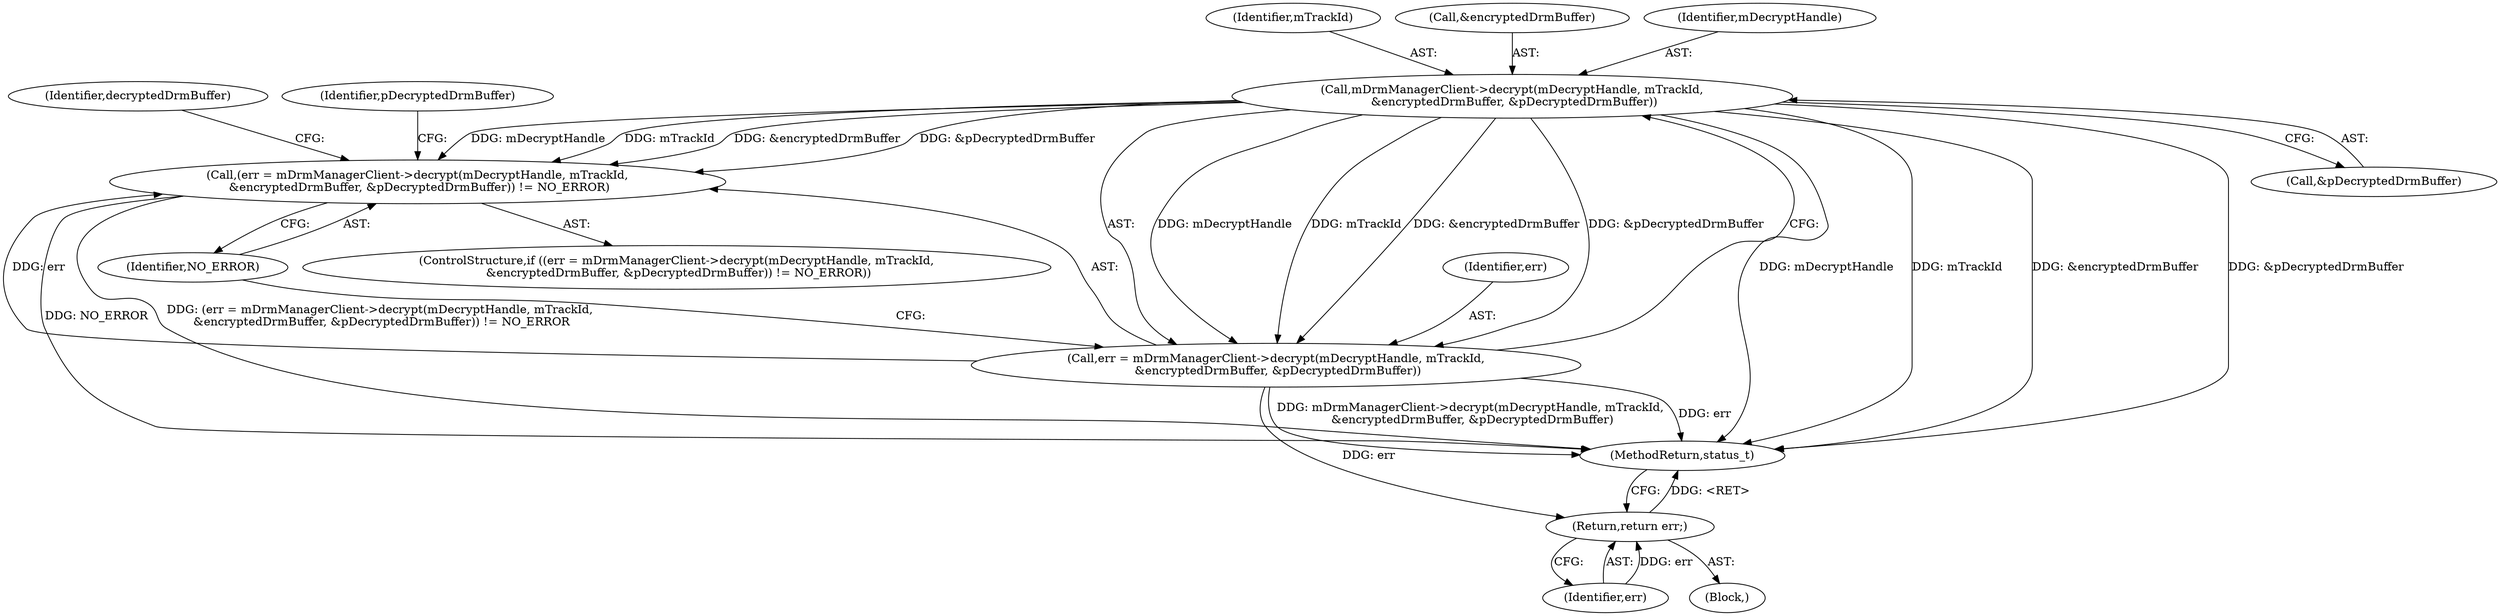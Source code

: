 digraph "0_Android_e248db02fbab2ee9162940bc19f087fd7d96cb9d@API" {
"1000151" [label="(Call,mDrmManagerClient->decrypt(mDecryptHandle, mTrackId,\n &encryptedDrmBuffer, &pDecryptedDrmBuffer))"];
"1000148" [label="(Call,(err = mDrmManagerClient->decrypt(mDecryptHandle, mTrackId,\n &encryptedDrmBuffer, &pDecryptedDrmBuffer)) != NO_ERROR)"];
"1000149" [label="(Call,err = mDrmManagerClient->decrypt(mDecryptHandle, mTrackId,\n &encryptedDrmBuffer, &pDecryptedDrmBuffer))"];
"1000173" [label="(Return,return err;)"];
"1000147" [label="(ControlStructure,if ((err = mDrmManagerClient->decrypt(mDecryptHandle, mTrackId,\n &encryptedDrmBuffer, &pDecryptedDrmBuffer)) != NO_ERROR))"];
"1000158" [label="(Identifier,NO_ERROR)"];
"1000153" [label="(Identifier,mTrackId)"];
"1000174" [label="(Identifier,err)"];
"1000406" [label="(MethodReturn,status_t)"];
"1000150" [label="(Identifier,err)"];
"1000149" [label="(Call,err = mDrmManagerClient->decrypt(mDecryptHandle, mTrackId,\n &encryptedDrmBuffer, &pDecryptedDrmBuffer))"];
"1000151" [label="(Call,mDrmManagerClient->decrypt(mDecryptHandle, mTrackId,\n &encryptedDrmBuffer, &pDecryptedDrmBuffer))"];
"1000156" [label="(Call,&pDecryptedDrmBuffer)"];
"1000173" [label="(Return,return err;)"];
"1000159" [label="(Block,)"];
"1000148" [label="(Call,(err = mDrmManagerClient->decrypt(mDecryptHandle, mTrackId,\n &encryptedDrmBuffer, &pDecryptedDrmBuffer)) != NO_ERROR)"];
"1000154" [label="(Call,&encryptedDrmBuffer)"];
"1000162" [label="(Identifier,decryptedDrmBuffer)"];
"1000152" [label="(Identifier,mDecryptHandle)"];
"1000177" [label="(Identifier,pDecryptedDrmBuffer)"];
"1000151" -> "1000149"  [label="AST: "];
"1000151" -> "1000156"  [label="CFG: "];
"1000152" -> "1000151"  [label="AST: "];
"1000153" -> "1000151"  [label="AST: "];
"1000154" -> "1000151"  [label="AST: "];
"1000156" -> "1000151"  [label="AST: "];
"1000149" -> "1000151"  [label="CFG: "];
"1000151" -> "1000406"  [label="DDG: mDecryptHandle"];
"1000151" -> "1000406"  [label="DDG: mTrackId"];
"1000151" -> "1000406"  [label="DDG: &encryptedDrmBuffer"];
"1000151" -> "1000406"  [label="DDG: &pDecryptedDrmBuffer"];
"1000151" -> "1000148"  [label="DDG: mDecryptHandle"];
"1000151" -> "1000148"  [label="DDG: mTrackId"];
"1000151" -> "1000148"  [label="DDG: &encryptedDrmBuffer"];
"1000151" -> "1000148"  [label="DDG: &pDecryptedDrmBuffer"];
"1000151" -> "1000149"  [label="DDG: mDecryptHandle"];
"1000151" -> "1000149"  [label="DDG: mTrackId"];
"1000151" -> "1000149"  [label="DDG: &encryptedDrmBuffer"];
"1000151" -> "1000149"  [label="DDG: &pDecryptedDrmBuffer"];
"1000148" -> "1000147"  [label="AST: "];
"1000148" -> "1000158"  [label="CFG: "];
"1000149" -> "1000148"  [label="AST: "];
"1000158" -> "1000148"  [label="AST: "];
"1000162" -> "1000148"  [label="CFG: "];
"1000177" -> "1000148"  [label="CFG: "];
"1000148" -> "1000406"  [label="DDG: NO_ERROR"];
"1000148" -> "1000406"  [label="DDG: (err = mDrmManagerClient->decrypt(mDecryptHandle, mTrackId,\n &encryptedDrmBuffer, &pDecryptedDrmBuffer)) != NO_ERROR"];
"1000149" -> "1000148"  [label="DDG: err"];
"1000150" -> "1000149"  [label="AST: "];
"1000158" -> "1000149"  [label="CFG: "];
"1000149" -> "1000406"  [label="DDG: mDrmManagerClient->decrypt(mDecryptHandle, mTrackId,\n &encryptedDrmBuffer, &pDecryptedDrmBuffer)"];
"1000149" -> "1000406"  [label="DDG: err"];
"1000149" -> "1000173"  [label="DDG: err"];
"1000173" -> "1000159"  [label="AST: "];
"1000173" -> "1000174"  [label="CFG: "];
"1000174" -> "1000173"  [label="AST: "];
"1000406" -> "1000173"  [label="CFG: "];
"1000173" -> "1000406"  [label="DDG: <RET>"];
"1000174" -> "1000173"  [label="DDG: err"];
}
